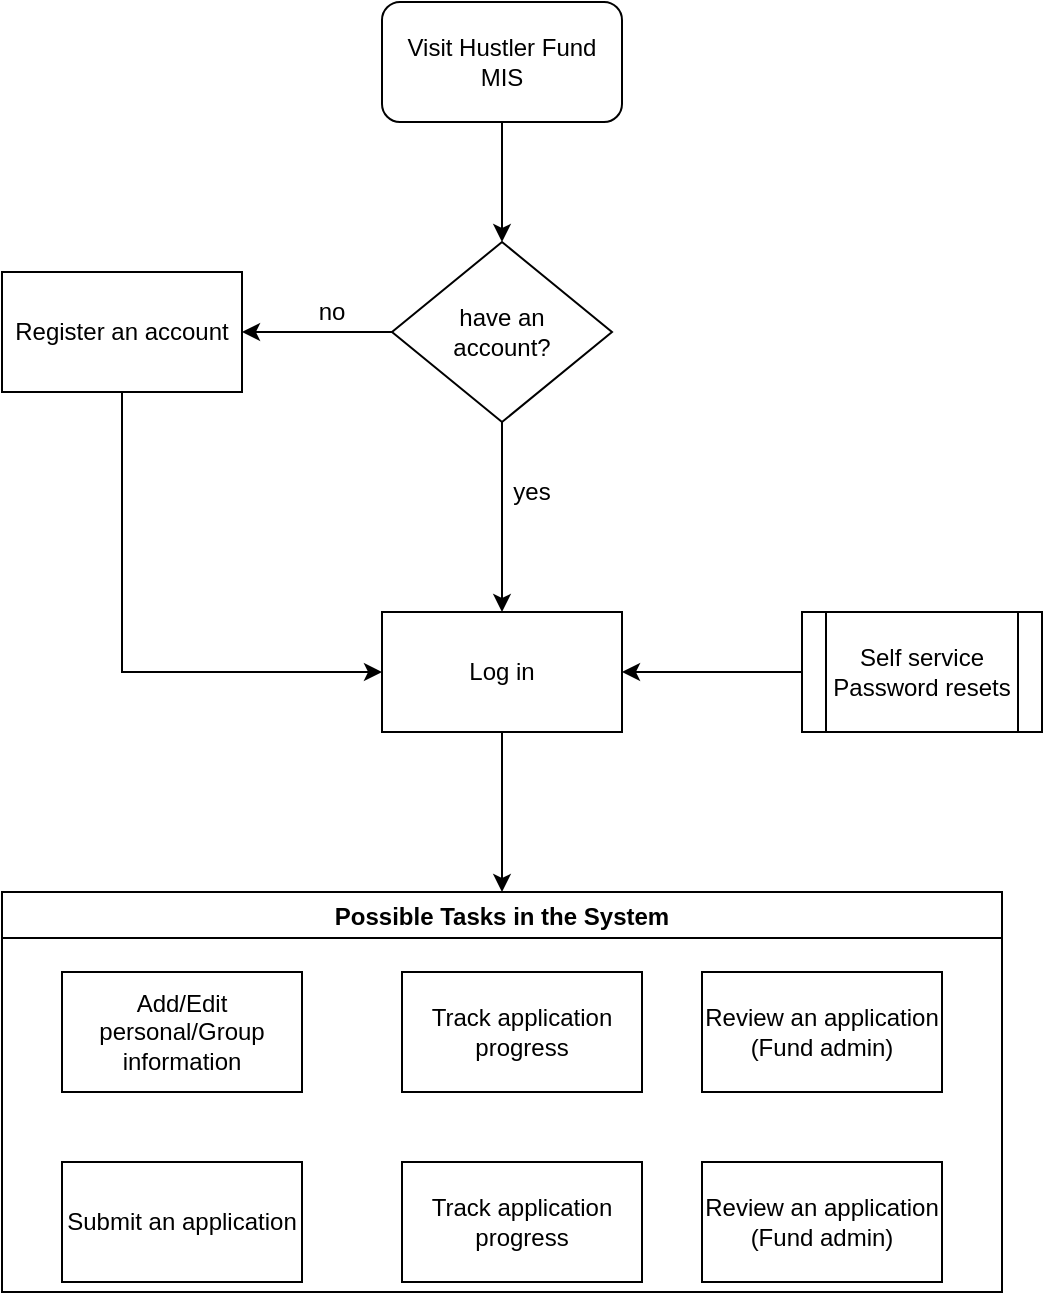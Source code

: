 <mxfile version="20.5.1" type="github">
  <diagram id="C5RBs43oDa-KdzZeNtuy" name="Page-1">
    <mxGraphModel dx="1038" dy="536" grid="1" gridSize="10" guides="1" tooltips="1" connect="1" arrows="1" fold="1" page="1" pageScale="1" pageWidth="827" pageHeight="1169" math="0" shadow="0">
      <root>
        <mxCell id="WIyWlLk6GJQsqaUBKTNV-0" />
        <mxCell id="WIyWlLk6GJQsqaUBKTNV-1" parent="WIyWlLk6GJQsqaUBKTNV-0" />
        <mxCell id="2E20e05wh0Ns_q2YyygR-3" value="" style="edgeStyle=orthogonalEdgeStyle;rounded=0;orthogonalLoop=1;jettySize=auto;html=1;exitX=0.5;exitY=1;exitDx=0;exitDy=0;" edge="1" parent="WIyWlLk6GJQsqaUBKTNV-1" source="2E20e05wh0Ns_q2YyygR-19" target="2E20e05wh0Ns_q2YyygR-2">
          <mxGeometry relative="1" as="geometry">
            <mxPoint x="270" y="120" as="sourcePoint" />
          </mxGeometry>
        </mxCell>
        <mxCell id="2E20e05wh0Ns_q2YyygR-5" value="" style="edgeStyle=orthogonalEdgeStyle;rounded=0;orthogonalLoop=1;jettySize=auto;html=1;" edge="1" parent="WIyWlLk6GJQsqaUBKTNV-1" source="2E20e05wh0Ns_q2YyygR-2" target="2E20e05wh0Ns_q2YyygR-4">
          <mxGeometry relative="1" as="geometry" />
        </mxCell>
        <mxCell id="2E20e05wh0Ns_q2YyygR-8" value="" style="edgeStyle=orthogonalEdgeStyle;rounded=0;orthogonalLoop=1;jettySize=auto;html=1;" edge="1" parent="WIyWlLk6GJQsqaUBKTNV-1" source="2E20e05wh0Ns_q2YyygR-2" target="2E20e05wh0Ns_q2YyygR-7">
          <mxGeometry relative="1" as="geometry" />
        </mxCell>
        <mxCell id="2E20e05wh0Ns_q2YyygR-2" value="&lt;div&gt;have an&lt;/div&gt;&lt;div&gt;account?&lt;/div&gt;" style="rhombus;whiteSpace=wrap;html=1;rounded=0;" vertex="1" parent="WIyWlLk6GJQsqaUBKTNV-1">
          <mxGeometry x="215" y="160" width="110" height="90" as="geometry" />
        </mxCell>
        <mxCell id="2E20e05wh0Ns_q2YyygR-15" value="" style="edgeStyle=orthogonalEdgeStyle;rounded=0;orthogonalLoop=1;jettySize=auto;html=1;entryX=0.5;entryY=0;entryDx=0;entryDy=0;" edge="1" parent="WIyWlLk6GJQsqaUBKTNV-1" source="2E20e05wh0Ns_q2YyygR-4" target="2E20e05wh0Ns_q2YyygR-13">
          <mxGeometry relative="1" as="geometry">
            <mxPoint x="270" y="485" as="targetPoint" />
          </mxGeometry>
        </mxCell>
        <mxCell id="2E20e05wh0Ns_q2YyygR-4" value="Log in" style="whiteSpace=wrap;html=1;rounded=0;" vertex="1" parent="WIyWlLk6GJQsqaUBKTNV-1">
          <mxGeometry x="210" y="345" width="120" height="60" as="geometry" />
        </mxCell>
        <mxCell id="2E20e05wh0Ns_q2YyygR-6" value="yes" style="text;html=1;strokeColor=none;fillColor=none;align=center;verticalAlign=middle;whiteSpace=wrap;rounded=0;" vertex="1" parent="WIyWlLk6GJQsqaUBKTNV-1">
          <mxGeometry x="255" y="270" width="60" height="30" as="geometry" />
        </mxCell>
        <mxCell id="2E20e05wh0Ns_q2YyygR-10" value="" style="edgeStyle=orthogonalEdgeStyle;rounded=0;orthogonalLoop=1;jettySize=auto;html=1;entryX=0;entryY=0.5;entryDx=0;entryDy=0;" edge="1" parent="WIyWlLk6GJQsqaUBKTNV-1" source="2E20e05wh0Ns_q2YyygR-7" target="2E20e05wh0Ns_q2YyygR-4">
          <mxGeometry relative="1" as="geometry">
            <mxPoint x="80" y="325" as="targetPoint" />
            <Array as="points">
              <mxPoint x="80" y="375" />
            </Array>
          </mxGeometry>
        </mxCell>
        <mxCell id="2E20e05wh0Ns_q2YyygR-7" value="Register an account" style="whiteSpace=wrap;html=1;rounded=0;" vertex="1" parent="WIyWlLk6GJQsqaUBKTNV-1">
          <mxGeometry x="20" y="175" width="120" height="60" as="geometry" />
        </mxCell>
        <mxCell id="2E20e05wh0Ns_q2YyygR-11" value="no" style="text;html=1;strokeColor=none;fillColor=none;align=center;verticalAlign=middle;whiteSpace=wrap;rounded=0;" vertex="1" parent="WIyWlLk6GJQsqaUBKTNV-1">
          <mxGeometry x="155" y="180" width="60" height="30" as="geometry" />
        </mxCell>
        <mxCell id="2E20e05wh0Ns_q2YyygR-13" value="Possible Tasks in the System" style="swimlane;" vertex="1" parent="WIyWlLk6GJQsqaUBKTNV-1">
          <mxGeometry x="20" y="485" width="500" height="200" as="geometry" />
        </mxCell>
        <mxCell id="2E20e05wh0Ns_q2YyygR-16" value="Track application progress" style="rounded=0;whiteSpace=wrap;html=1;" vertex="1" parent="2E20e05wh0Ns_q2YyygR-13">
          <mxGeometry x="200" y="135" width="120" height="60" as="geometry" />
        </mxCell>
        <mxCell id="2E20e05wh0Ns_q2YyygR-17" value="Submit an application" style="rounded=0;whiteSpace=wrap;html=1;" vertex="1" parent="2E20e05wh0Ns_q2YyygR-13">
          <mxGeometry x="30" y="135" width="120" height="60" as="geometry" />
        </mxCell>
        <mxCell id="2E20e05wh0Ns_q2YyygR-18" value="Review an application (Fund admin)" style="rounded=0;whiteSpace=wrap;html=1;" vertex="1" parent="2E20e05wh0Ns_q2YyygR-13">
          <mxGeometry x="350" y="135" width="120" height="60" as="geometry" />
        </mxCell>
        <mxCell id="2E20e05wh0Ns_q2YyygR-20" value="Track application progress" style="rounded=0;whiteSpace=wrap;html=1;" vertex="1" parent="2E20e05wh0Ns_q2YyygR-13">
          <mxGeometry x="200" y="40" width="120" height="60" as="geometry" />
        </mxCell>
        <mxCell id="2E20e05wh0Ns_q2YyygR-21" value="Add/Edit personal/Group information" style="rounded=0;whiteSpace=wrap;html=1;" vertex="1" parent="2E20e05wh0Ns_q2YyygR-13">
          <mxGeometry x="30" y="40" width="120" height="60" as="geometry" />
        </mxCell>
        <mxCell id="2E20e05wh0Ns_q2YyygR-22" value="Review an application (Fund admin)" style="rounded=0;whiteSpace=wrap;html=1;" vertex="1" parent="2E20e05wh0Ns_q2YyygR-13">
          <mxGeometry x="350" y="40" width="120" height="60" as="geometry" />
        </mxCell>
        <mxCell id="2E20e05wh0Ns_q2YyygR-19" value="Visit Hustler Fund MIS" style="rounded=1;whiteSpace=wrap;html=1;" vertex="1" parent="WIyWlLk6GJQsqaUBKTNV-1">
          <mxGeometry x="210" y="40" width="120" height="60" as="geometry" />
        </mxCell>
        <mxCell id="2E20e05wh0Ns_q2YyygR-24" value="" style="edgeStyle=orthogonalEdgeStyle;rounded=0;orthogonalLoop=1;jettySize=auto;html=1;exitX=0;exitY=0.5;exitDx=0;exitDy=0;" edge="1" parent="WIyWlLk6GJQsqaUBKTNV-1" source="2E20e05wh0Ns_q2YyygR-26" target="2E20e05wh0Ns_q2YyygR-4">
          <mxGeometry relative="1" as="geometry">
            <mxPoint x="400" y="375" as="sourcePoint" />
          </mxGeometry>
        </mxCell>
        <mxCell id="2E20e05wh0Ns_q2YyygR-26" value="&lt;div&gt;Self service&lt;/div&gt;&lt;div&gt;Password resets&lt;/div&gt;" style="shape=process;whiteSpace=wrap;html=1;backgroundOutline=1;" vertex="1" parent="WIyWlLk6GJQsqaUBKTNV-1">
          <mxGeometry x="420" y="345" width="120" height="60" as="geometry" />
        </mxCell>
      </root>
    </mxGraphModel>
  </diagram>
</mxfile>
